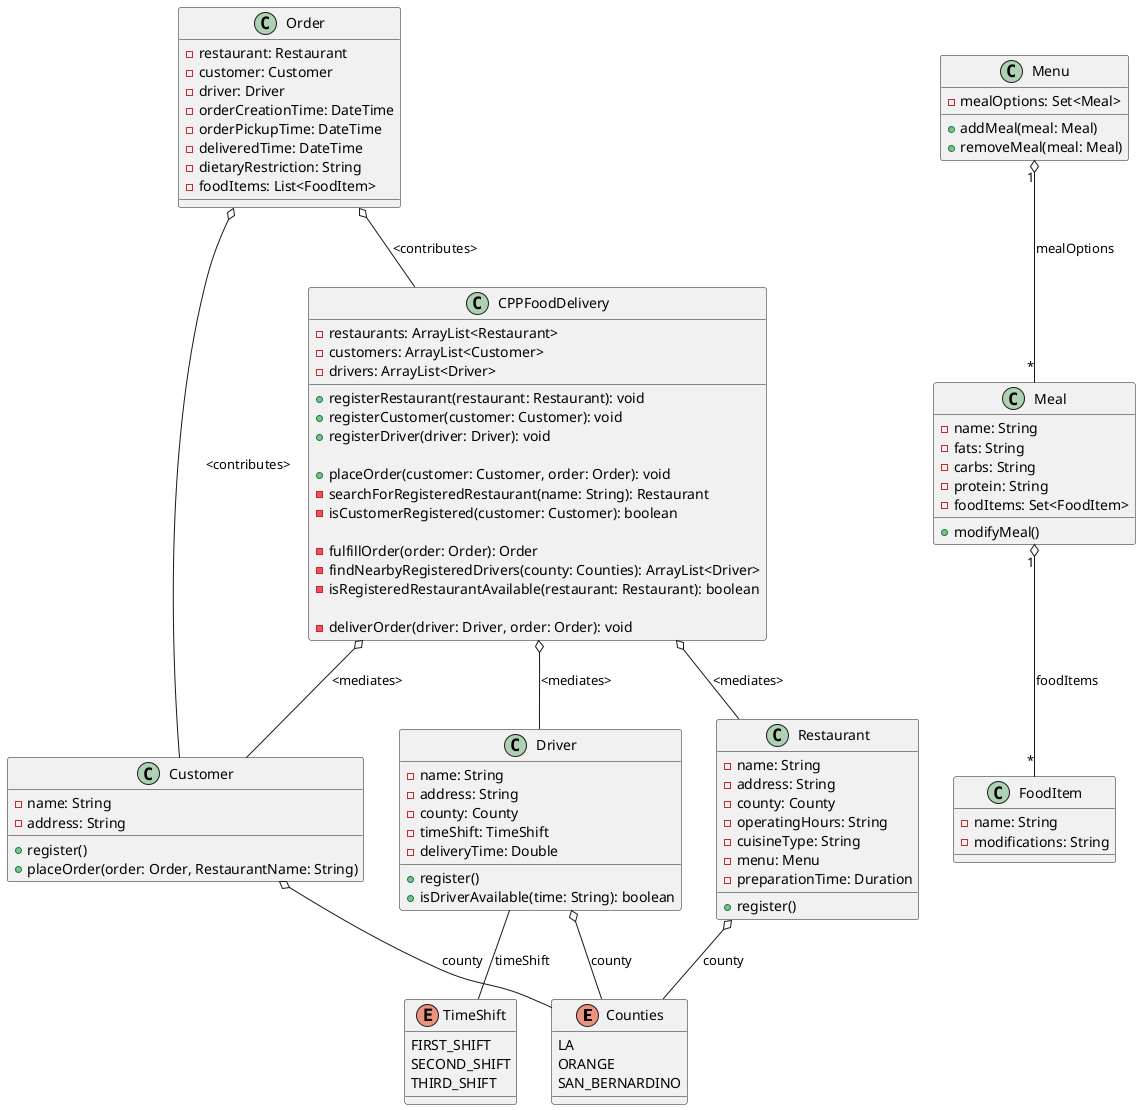 @startuml

enum Counties {
    LA
    ORANGE
    SAN_BERNARDINO
}

class CPPFoodDelivery {
    - restaurants: ArrayList<Restaurant>
    - customers: ArrayList<Customer>
    - drivers: ArrayList<Driver>
    + registerRestaurant(restaurant: Restaurant): void
    + registerCustomer(customer: Customer): void
    + registerDriver(driver: Driver): void

    + placeOrder(customer: Customer, order: Order): void
    - searchForRegisteredRestaurant(name: String): Restaurant
    - isCustomerRegistered(customer: Customer): boolean

    - fulfillOrder(order: Order): Order
    - findNearbyRegisteredDrivers(county: Counties): ArrayList<Driver>
    - isRegisteredRestaurantAvailable(restaurant: Restaurant): boolean

    - deliverOrder(driver: Driver, order: Order): void
}

class Restaurant {
    - name: String
    - address: String
    - county: County
    - operatingHours: String
    - cuisineType: String
    - menu: Menu
    - preparationTime: Duration
    + register()
}

class Customer {
    - name: String
    - address: String
    + register()
    + placeOrder(order: Order, RestaurantName: String)
}

class Driver {
    - name: String
    - address: String
    - county: County
    - timeShift: TimeShift
    - deliveryTime: Double
    + register()
    + isDriverAvailable(time: String): boolean
}

class Menu {
    - mealOptions: Set<Meal>
    + addMeal(meal: Meal)
    + removeMeal(meal: Meal)
}

class Meal {
    - name: String
    - fats: String
    - carbs: String
    - protein: String
    - foodItems: Set<FoodItem>
    + modifyMeal()
}

class FoodItem {
    - name: String
    - modifications: String
}

enum TimeShift {
    FIRST_SHIFT
    SECOND_SHIFT
    THIRD_SHIFT
}

class Order {
    - restaurant: Restaurant
    - customer: Customer
    - driver: Driver
    - orderCreationTime: DateTime
    - orderPickupTime: DateTime
    - deliveredTime: DateTime
    - dietaryRestriction: String
    - foodItems: List<FoodItem>
}

Order o-- CPPFoodDelivery: <contributes>
Order o-- Customer: <contributes>

CPPFoodDelivery o-- Restaurant: <mediates>
CPPFoodDelivery o-- Customer: <mediates>
CPPFoodDelivery o-- Driver: <mediates>

Restaurant o-- Counties: county
Driver o-- Counties: county
Customer o-- Counties: county

Menu "1" o-- "*" Meal: mealOptions
Meal "1" o-- "*" FoodItem: foodItems

Driver -- TimeShift : timeShift

@enduml
